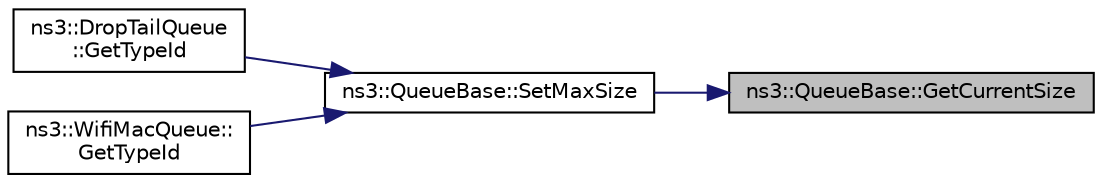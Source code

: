 digraph "ns3::QueueBase::GetCurrentSize"
{
 // LATEX_PDF_SIZE
  edge [fontname="Helvetica",fontsize="10",labelfontname="Helvetica",labelfontsize="10"];
  node [fontname="Helvetica",fontsize="10",shape=record];
  rankdir="RL";
  Node1 [label="ns3::QueueBase::GetCurrentSize",height=0.2,width=0.4,color="black", fillcolor="grey75", style="filled", fontcolor="black",tooltip=" "];
  Node1 -> Node2 [dir="back",color="midnightblue",fontsize="10",style="solid",fontname="Helvetica"];
  Node2 [label="ns3::QueueBase::SetMaxSize",height=0.2,width=0.4,color="black", fillcolor="white", style="filled",URL="$classns3_1_1_queue_base.html#aab219cb7b8535dbc1694b49a18276e9a",tooltip="Set the maximum size of this queue."];
  Node2 -> Node3 [dir="back",color="midnightblue",fontsize="10",style="solid",fontname="Helvetica"];
  Node3 [label="ns3::DropTailQueue\l::GetTypeId",height=0.2,width=0.4,color="black", fillcolor="white", style="filled",URL="$classns3_1_1_drop_tail_queue.html#a642ecdfd3ab073765d98b4cba55d435a",tooltip="Get the type ID."];
  Node2 -> Node4 [dir="back",color="midnightblue",fontsize="10",style="solid",fontname="Helvetica"];
  Node4 [label="ns3::WifiMacQueue::\lGetTypeId",height=0.2,width=0.4,color="black", fillcolor="white", style="filled",URL="$classns3_1_1_wifi_mac_queue.html#a9741d8376010aec96a05bf237db14a82",tooltip="Get the type ID."];
}
